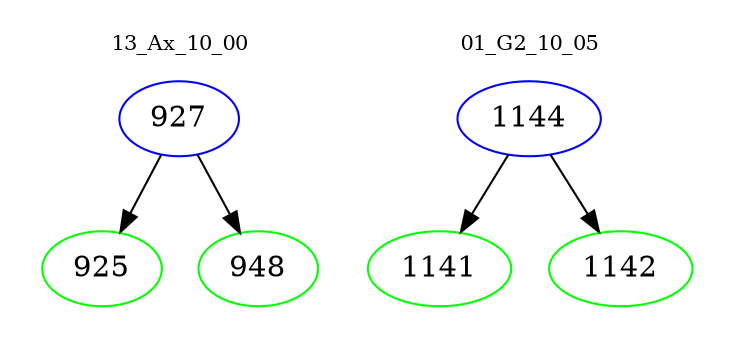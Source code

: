 digraph{
subgraph cluster_0 {
color = white
label = "13_Ax_10_00";
fontsize=10;
T0_927 [label="927", color="blue"]
T0_927 -> T0_925 [color="black"]
T0_925 [label="925", color="green"]
T0_927 -> T0_948 [color="black"]
T0_948 [label="948", color="green"]
}
subgraph cluster_1 {
color = white
label = "01_G2_10_05";
fontsize=10;
T1_1144 [label="1144", color="blue"]
T1_1144 -> T1_1141 [color="black"]
T1_1141 [label="1141", color="green"]
T1_1144 -> T1_1142 [color="black"]
T1_1142 [label="1142", color="green"]
}
}
